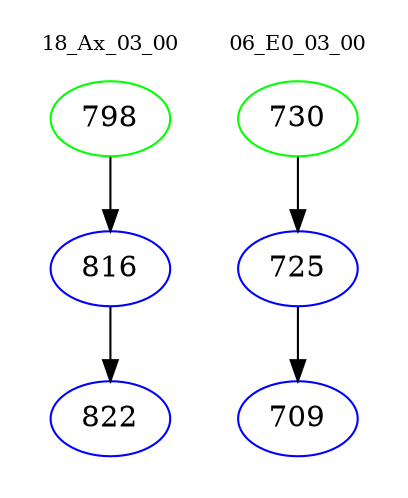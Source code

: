digraph{
subgraph cluster_0 {
color = white
label = "18_Ax_03_00";
fontsize=10;
T0_798 [label="798", color="green"]
T0_798 -> T0_816 [color="black"]
T0_816 [label="816", color="blue"]
T0_816 -> T0_822 [color="black"]
T0_822 [label="822", color="blue"]
}
subgraph cluster_1 {
color = white
label = "06_E0_03_00";
fontsize=10;
T1_730 [label="730", color="green"]
T1_730 -> T1_725 [color="black"]
T1_725 [label="725", color="blue"]
T1_725 -> T1_709 [color="black"]
T1_709 [label="709", color="blue"]
}
}
